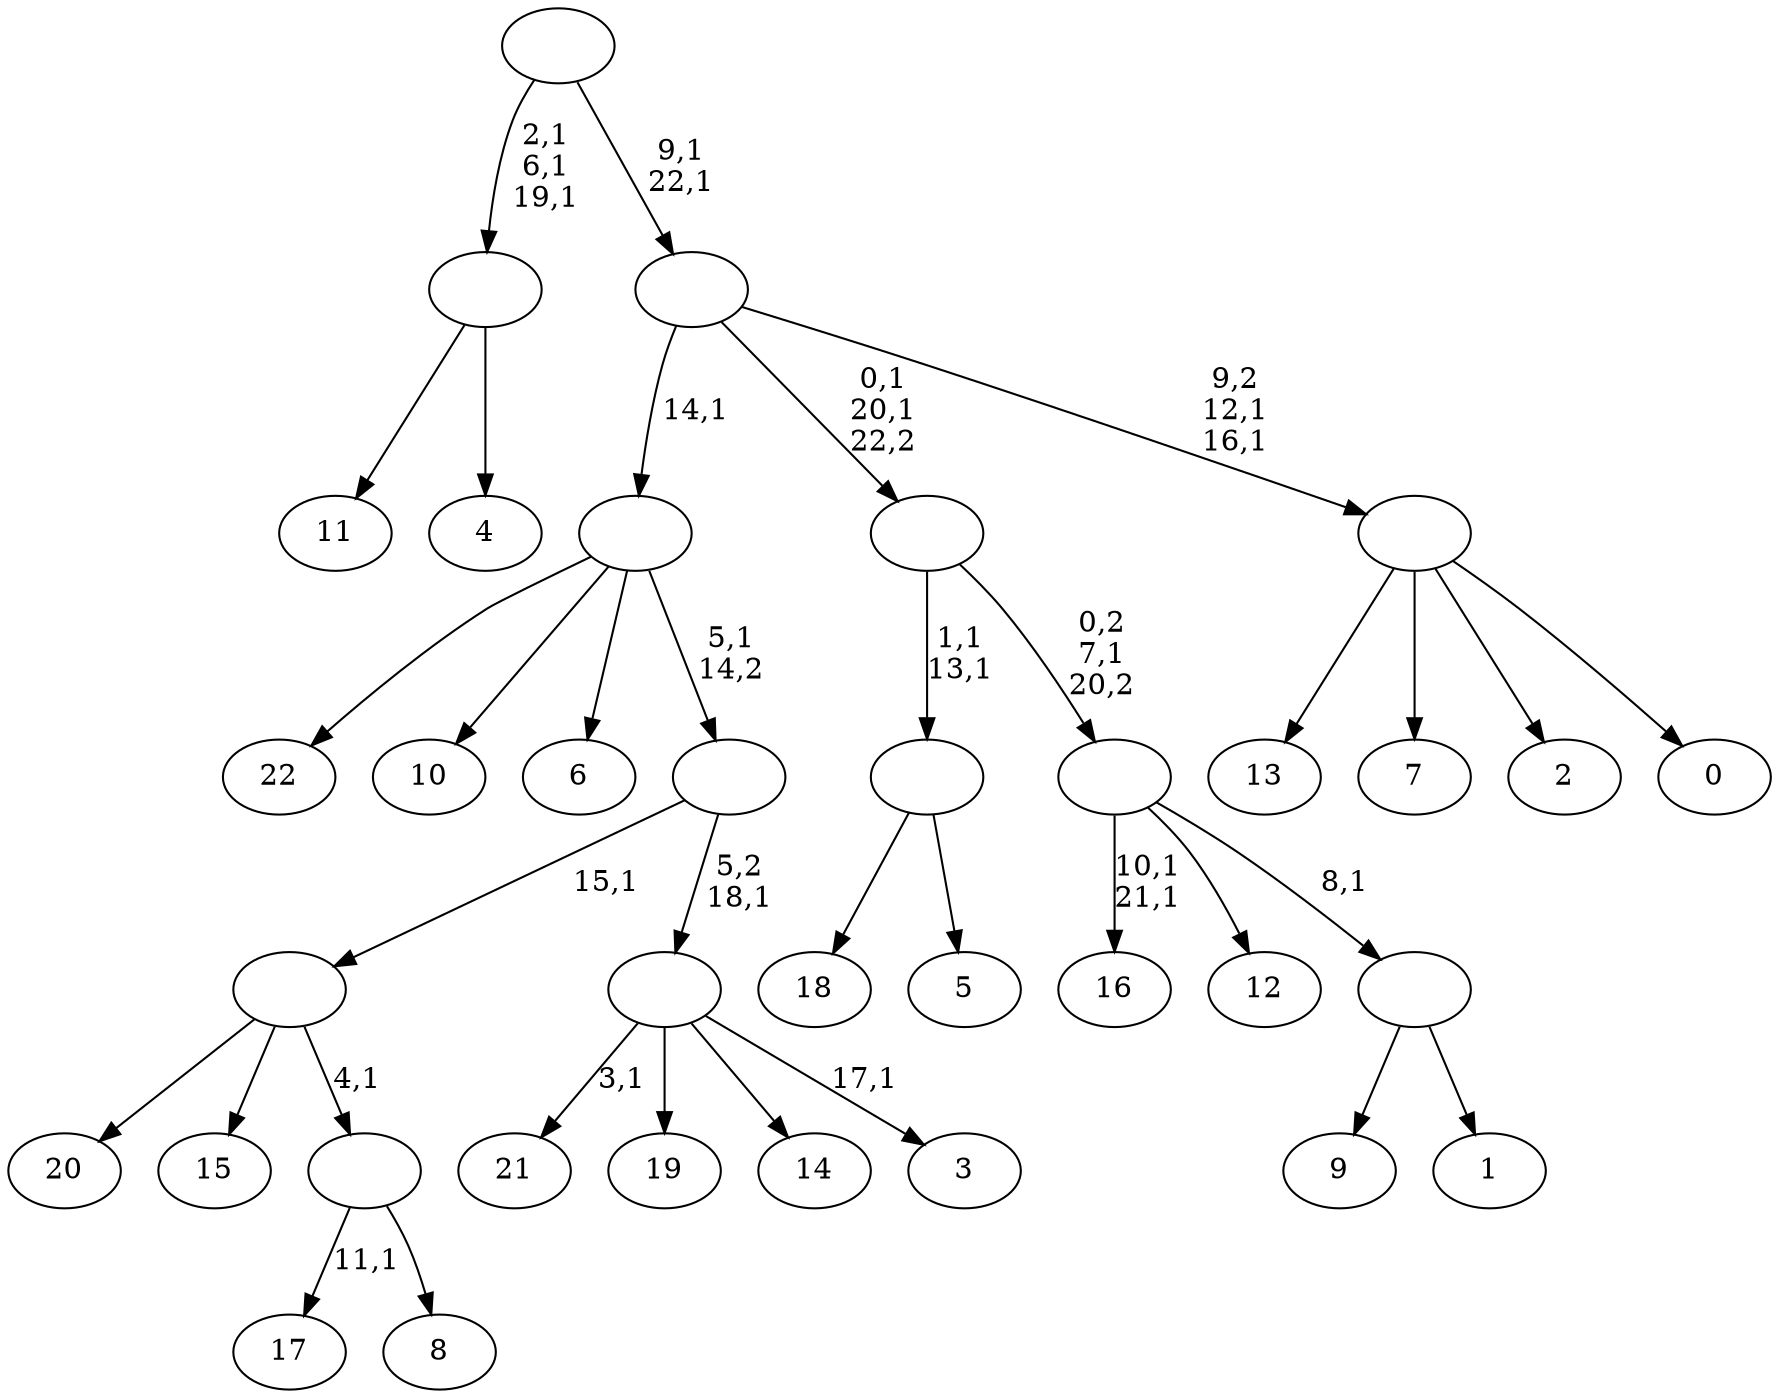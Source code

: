 digraph T {
	46 [label="22"]
	45 [label="21"]
	43 [label="20"]
	42 [label="19"]
	41 [label="18"]
	40 [label="17"]
	38 [label="16"]
	35 [label="15"]
	34 [label="14"]
	33 [label="13"]
	32 [label="12"]
	31 [label="11"]
	30 [label="10"]
	29 [label="9"]
	28 [label="8"]
	27 [label=""]
	26 [label=""]
	25 [label="7"]
	24 [label="6"]
	23 [label="5"]
	22 [label=""]
	20 [label="4"]
	19 [label=""]
	16 [label="3"]
	14 [label=""]
	13 [label=""]
	12 [label=""]
	11 [label="2"]
	10 [label="1"]
	9 [label=""]
	8 [label=""]
	7 [label=""]
	5 [label="0"]
	4 [label=""]
	2 [label=""]
	0 [label=""]
	27 -> 40 [label="11,1"]
	27 -> 28 [label=""]
	26 -> 43 [label=""]
	26 -> 35 [label=""]
	26 -> 27 [label="4,1"]
	22 -> 41 [label=""]
	22 -> 23 [label=""]
	19 -> 31 [label=""]
	19 -> 20 [label=""]
	14 -> 16 [label="17,1"]
	14 -> 45 [label="3,1"]
	14 -> 42 [label=""]
	14 -> 34 [label=""]
	13 -> 26 [label="15,1"]
	13 -> 14 [label="5,2\n18,1"]
	12 -> 46 [label=""]
	12 -> 30 [label=""]
	12 -> 24 [label=""]
	12 -> 13 [label="5,1\n14,2"]
	9 -> 29 [label=""]
	9 -> 10 [label=""]
	8 -> 38 [label="10,1\n21,1"]
	8 -> 32 [label=""]
	8 -> 9 [label="8,1"]
	7 -> 22 [label="1,1\n13,1"]
	7 -> 8 [label="0,2\n7,1\n20,2"]
	4 -> 33 [label=""]
	4 -> 25 [label=""]
	4 -> 11 [label=""]
	4 -> 5 [label=""]
	2 -> 4 [label="9,2\n12,1\n16,1"]
	2 -> 7 [label="0,1\n20,1\n22,2"]
	2 -> 12 [label="14,1"]
	0 -> 2 [label="9,1\n22,1"]
	0 -> 19 [label="2,1\n6,1\n19,1"]
}

